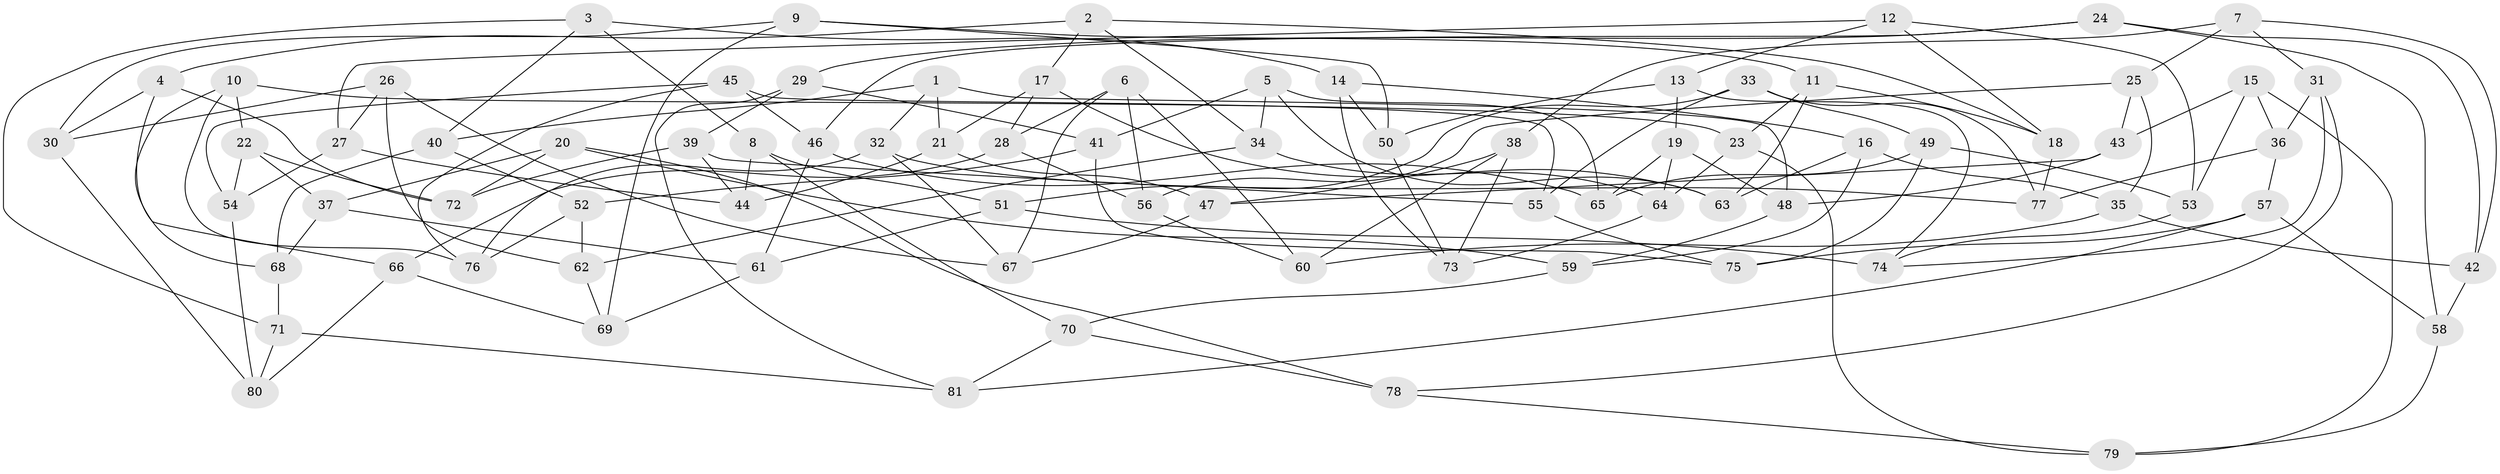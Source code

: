 // coarse degree distribution, {5: 0.075, 4: 0.55, 2: 0.025, 6: 0.1, 3: 0.125, 13: 0.025, 8: 0.05, 7: 0.025, 10: 0.025}
// Generated by graph-tools (version 1.1) at 2025/04/03/04/25 22:04:03]
// undirected, 81 vertices, 162 edges
graph export_dot {
graph [start="1"]
  node [color=gray90,style=filled];
  1;
  2;
  3;
  4;
  5;
  6;
  7;
  8;
  9;
  10;
  11;
  12;
  13;
  14;
  15;
  16;
  17;
  18;
  19;
  20;
  21;
  22;
  23;
  24;
  25;
  26;
  27;
  28;
  29;
  30;
  31;
  32;
  33;
  34;
  35;
  36;
  37;
  38;
  39;
  40;
  41;
  42;
  43;
  44;
  45;
  46;
  47;
  48;
  49;
  50;
  51;
  52;
  53;
  54;
  55;
  56;
  57;
  58;
  59;
  60;
  61;
  62;
  63;
  64;
  65;
  66;
  67;
  68;
  69;
  70;
  71;
  72;
  73;
  74;
  75;
  76;
  77;
  78;
  79;
  80;
  81;
  1 -- 32;
  1 -- 48;
  1 -- 21;
  1 -- 40;
  2 -- 34;
  2 -- 4;
  2 -- 17;
  2 -- 18;
  3 -- 14;
  3 -- 71;
  3 -- 40;
  3 -- 8;
  4 -- 66;
  4 -- 72;
  4 -- 30;
  5 -- 41;
  5 -- 63;
  5 -- 65;
  5 -- 34;
  6 -- 56;
  6 -- 60;
  6 -- 28;
  6 -- 67;
  7 -- 38;
  7 -- 42;
  7 -- 31;
  7 -- 25;
  8 -- 44;
  8 -- 51;
  8 -- 70;
  9 -- 11;
  9 -- 50;
  9 -- 30;
  9 -- 69;
  10 -- 22;
  10 -- 68;
  10 -- 76;
  10 -- 23;
  11 -- 63;
  11 -- 23;
  11 -- 18;
  12 -- 53;
  12 -- 13;
  12 -- 27;
  12 -- 18;
  13 -- 74;
  13 -- 19;
  13 -- 50;
  14 -- 73;
  14 -- 16;
  14 -- 50;
  15 -- 79;
  15 -- 36;
  15 -- 53;
  15 -- 43;
  16 -- 59;
  16 -- 35;
  16 -- 63;
  17 -- 21;
  17 -- 63;
  17 -- 28;
  18 -- 77;
  19 -- 48;
  19 -- 64;
  19 -- 65;
  20 -- 59;
  20 -- 72;
  20 -- 37;
  20 -- 78;
  21 -- 44;
  21 -- 47;
  22 -- 72;
  22 -- 37;
  22 -- 54;
  23 -- 64;
  23 -- 79;
  24 -- 42;
  24 -- 29;
  24 -- 46;
  24 -- 58;
  25 -- 43;
  25 -- 56;
  25 -- 35;
  26 -- 67;
  26 -- 27;
  26 -- 62;
  26 -- 30;
  27 -- 54;
  27 -- 44;
  28 -- 56;
  28 -- 66;
  29 -- 81;
  29 -- 39;
  29 -- 41;
  30 -- 80;
  31 -- 36;
  31 -- 78;
  31 -- 74;
  32 -- 77;
  32 -- 67;
  32 -- 76;
  33 -- 51;
  33 -- 77;
  33 -- 55;
  33 -- 49;
  34 -- 64;
  34 -- 62;
  35 -- 60;
  35 -- 42;
  36 -- 77;
  36 -- 57;
  37 -- 68;
  37 -- 61;
  38 -- 60;
  38 -- 47;
  38 -- 73;
  39 -- 72;
  39 -- 44;
  39 -- 55;
  40 -- 52;
  40 -- 68;
  41 -- 52;
  41 -- 75;
  42 -- 58;
  43 -- 47;
  43 -- 48;
  45 -- 55;
  45 -- 46;
  45 -- 54;
  45 -- 76;
  46 -- 65;
  46 -- 61;
  47 -- 67;
  48 -- 59;
  49 -- 65;
  49 -- 53;
  49 -- 75;
  50 -- 73;
  51 -- 61;
  51 -- 74;
  52 -- 76;
  52 -- 62;
  53 -- 74;
  54 -- 80;
  55 -- 75;
  56 -- 60;
  57 -- 81;
  57 -- 75;
  57 -- 58;
  58 -- 79;
  59 -- 70;
  61 -- 69;
  62 -- 69;
  64 -- 73;
  66 -- 69;
  66 -- 80;
  68 -- 71;
  70 -- 78;
  70 -- 81;
  71 -- 80;
  71 -- 81;
  78 -- 79;
}
